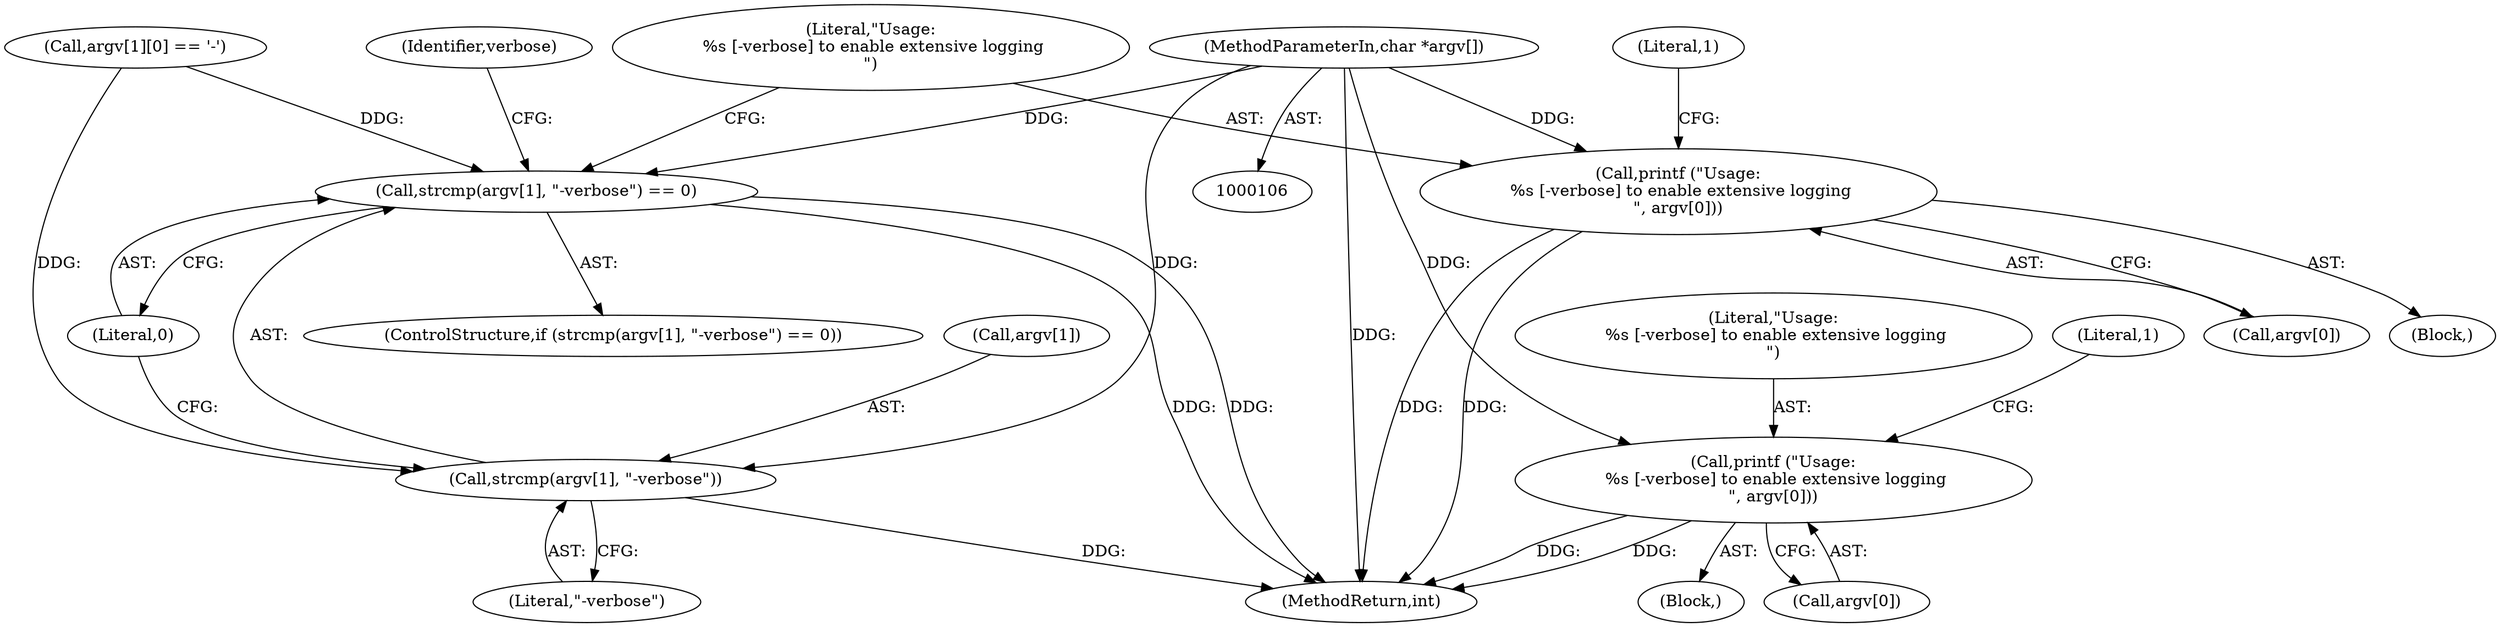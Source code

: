 digraph "0_bzrtp_bbb1e6e2f467ee4bd7b9a8c800e4f07343d7d99b_1@array" {
"1000108" [label="(MethodParameterIn,char *argv[])"];
"1000135" [label="(Call,strcmp(argv[1], \"-verbose\") == 0)"];
"1000136" [label="(Call,strcmp(argv[1], \"-verbose\"))"];
"1000148" [label="(Call,printf (\"Usage:\n %s [-verbose] to enable extensive logging\n\", argv[0]))"];
"1000157" [label="(Call,printf (\"Usage:\n %s [-verbose] to enable extensive logging\n\", argv[0]))"];
"1000158" [label="(Literal,\"Usage:\n %s [-verbose] to enable extensive logging\n\")"];
"1000163" [label="(Literal,1)"];
"1000126" [label="(Call,argv[1][0] == '-')"];
"1000108" [label="(MethodParameterIn,char *argv[])"];
"1000150" [label="(Call,argv[0])"];
"1000147" [label="(Block,)"];
"1000144" [label="(Identifier,verbose)"];
"1000156" [label="(Block,)"];
"1000141" [label="(Literal,0)"];
"1000149" [label="(Literal,\"Usage:\n %s [-verbose] to enable extensive logging\n\")"];
"1000134" [label="(ControlStructure,if (strcmp(argv[1], \"-verbose\") == 0))"];
"1000140" [label="(Literal,\"-verbose\")"];
"1000135" [label="(Call,strcmp(argv[1], \"-verbose\") == 0)"];
"1000137" [label="(Call,argv[1])"];
"1000247" [label="(MethodReturn,int)"];
"1000159" [label="(Call,argv[0])"];
"1000136" [label="(Call,strcmp(argv[1], \"-verbose\"))"];
"1000157" [label="(Call,printf (\"Usage:\n %s [-verbose] to enable extensive logging\n\", argv[0]))"];
"1000148" [label="(Call,printf (\"Usage:\n %s [-verbose] to enable extensive logging\n\", argv[0]))"];
"1000154" [label="(Literal,1)"];
"1000108" -> "1000106"  [label="AST: "];
"1000108" -> "1000247"  [label="DDG: "];
"1000108" -> "1000135"  [label="DDG: "];
"1000108" -> "1000136"  [label="DDG: "];
"1000108" -> "1000148"  [label="DDG: "];
"1000108" -> "1000157"  [label="DDG: "];
"1000135" -> "1000134"  [label="AST: "];
"1000135" -> "1000141"  [label="CFG: "];
"1000136" -> "1000135"  [label="AST: "];
"1000141" -> "1000135"  [label="AST: "];
"1000144" -> "1000135"  [label="CFG: "];
"1000149" -> "1000135"  [label="CFG: "];
"1000135" -> "1000247"  [label="DDG: "];
"1000135" -> "1000247"  [label="DDG: "];
"1000126" -> "1000135"  [label="DDG: "];
"1000136" -> "1000140"  [label="CFG: "];
"1000137" -> "1000136"  [label="AST: "];
"1000140" -> "1000136"  [label="AST: "];
"1000141" -> "1000136"  [label="CFG: "];
"1000136" -> "1000247"  [label="DDG: "];
"1000126" -> "1000136"  [label="DDG: "];
"1000148" -> "1000147"  [label="AST: "];
"1000148" -> "1000150"  [label="CFG: "];
"1000149" -> "1000148"  [label="AST: "];
"1000150" -> "1000148"  [label="AST: "];
"1000154" -> "1000148"  [label="CFG: "];
"1000148" -> "1000247"  [label="DDG: "];
"1000148" -> "1000247"  [label="DDG: "];
"1000157" -> "1000156"  [label="AST: "];
"1000157" -> "1000159"  [label="CFG: "];
"1000158" -> "1000157"  [label="AST: "];
"1000159" -> "1000157"  [label="AST: "];
"1000163" -> "1000157"  [label="CFG: "];
"1000157" -> "1000247"  [label="DDG: "];
"1000157" -> "1000247"  [label="DDG: "];
}
